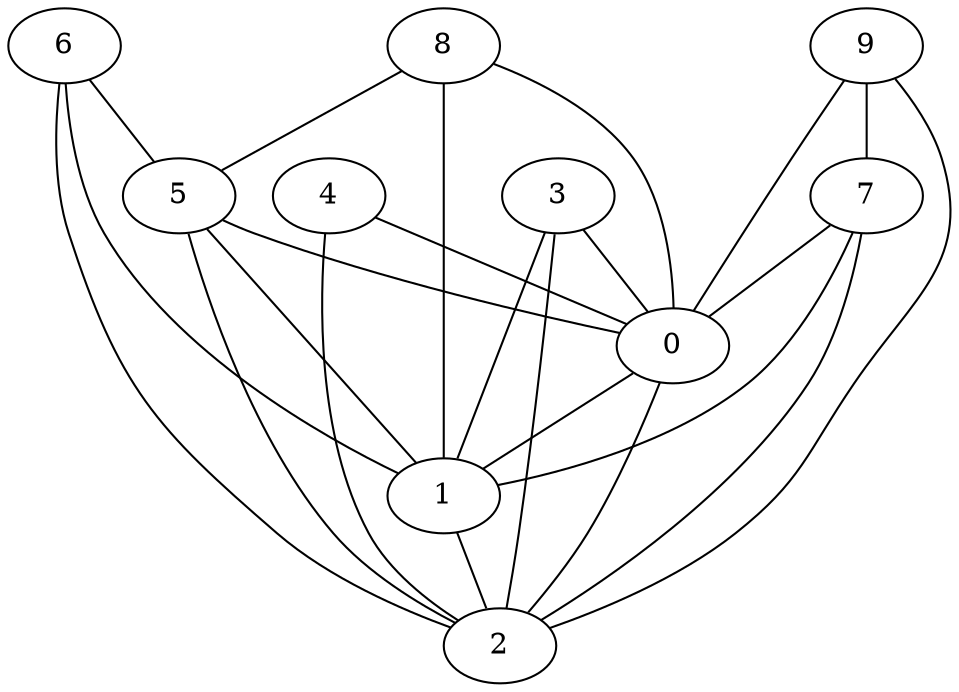 graph {
    0 [ label = "0" ]
    1 [ label = "1" ]
    2 [ label = "2" ]
    3 [ label = "3" ]
    4 [ label = "4" ]
    5 [ label = "5" ]
    6 [ label = "6" ]
    7 [ label = "7" ]
    8 [ label = "8" ]
    9 [ label = "9" ]
    0 -- 1 [ ]
    0 -- 2 [ ]
    1 -- 2 [ ]
    3 -- 0 [ ]
    3 -- 1 [ ]
    3 -- 2 [ ]
    4 -- 0 [ ]
    4 -- 2 [ ]
    9 -- 7 [ ]
    5 -- 0 [ ]
    5 -- 1 [ ]
    5 -- 2 [ ]
    6 -- 1 [ ]
    6 -- 2 [ ]
    6 -- 5 [ ]
    7 -- 0 [ ]
    7 -- 1 [ ]
    7 -- 2 [ ]
    8 -- 0 [ ]
    8 -- 1 [ ]
    8 -- 5 [ ]
    9 -- 0 [ ]
    9 -- 2 [ ]
}
